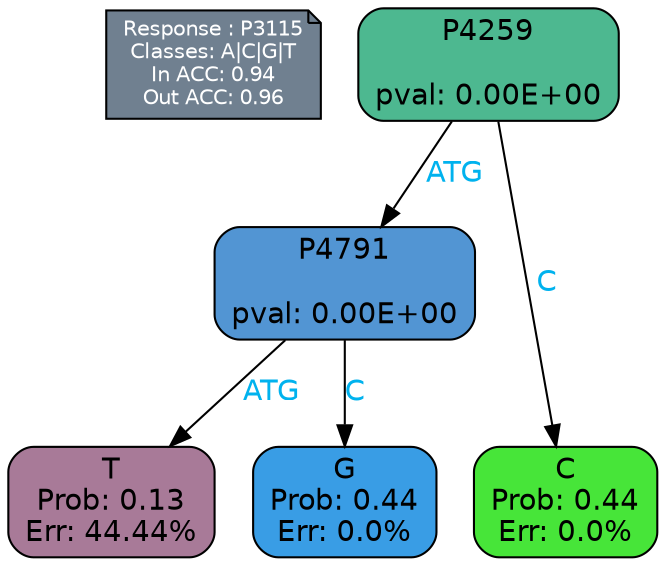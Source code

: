 digraph Tree {
node [shape=box, style="filled, rounded", color="black", fontname=helvetica] ;
graph [ranksep=equally, splines=polylines, bgcolor=transparent, dpi=600] ;
edge [fontname=helvetica] ;
LEGEND [label="Response : P3115
Classes: A|C|G|T
In ACC: 0.94
Out ACC: 0.96
",shape=note,align=left,style=filled,fillcolor="slategray",fontcolor="white",fontsize=10];1 [label="P4259

pval: 0.00E+00", fillcolor="#4db890"] ;
2 [label="P4791

pval: 0.00E+00", fillcolor="#5295d3"] ;
3 [label="T
Prob: 0.13
Err: 44.44%", fillcolor="#a87a98"] ;
4 [label="G
Prob: 0.44
Err: 0.0%", fillcolor="#399de5"] ;
5 [label="C
Prob: 0.44
Err: 0.0%", fillcolor="#47e539"] ;
1 -> 2 [label="ATG",fontcolor=deepskyblue2] ;
1 -> 5 [label="C",fontcolor=deepskyblue2] ;
2 -> 3 [label="ATG",fontcolor=deepskyblue2] ;
2 -> 4 [label="C",fontcolor=deepskyblue2] ;
{rank = same; 3;4;5;}{rank = same; LEGEND;1;}}